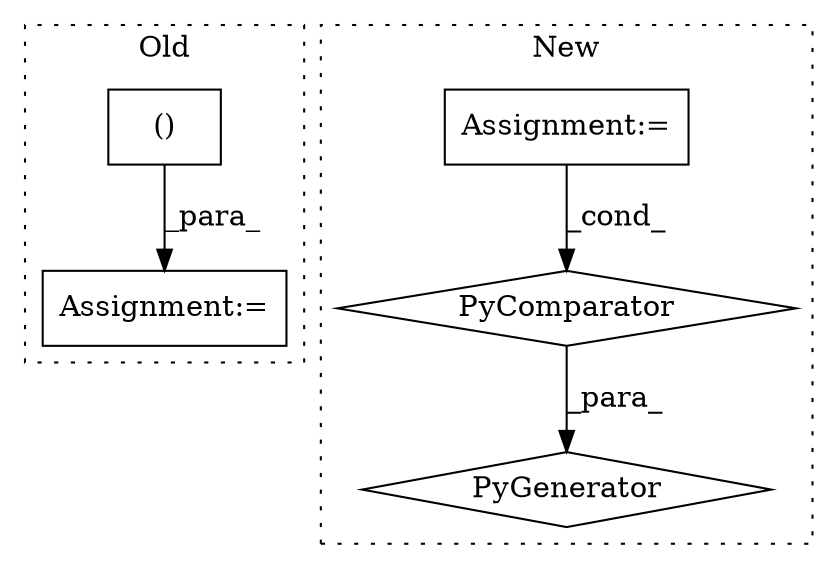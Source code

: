 digraph G {
subgraph cluster0 {
1 [label="()" a="106" s="4197" l="15" shape="box"];
5 [label="Assignment:=" a="7" s="4128" l="1" shape="box"];
label = "Old";
style="dotted";
}
subgraph cluster1 {
2 [label="PyComparator" a="113" s="4299" l="24" shape="diamond"];
3 [label="Assignment:=" a="7" s="4299" l="24" shape="box"];
4 [label="PyGenerator" a="107" s="4139" l="190" shape="diamond"];
label = "New";
style="dotted";
}
1 -> 5 [label="_para_"];
2 -> 4 [label="_para_"];
3 -> 2 [label="_cond_"];
}